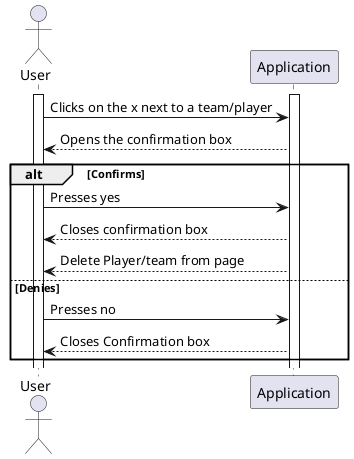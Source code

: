 @startuml createTournament

actor User as U
participant Application as A

activate U
activate A

U->A: Clicks on the x next to a team/player
A-->U: Opens the confirmation box
alt Confirms
    U->A: Presses yes
    A-->U: Closes confirmation box
    A-->U: Delete Player/team from page
else Denies
    U->A: Presses no
    A-->U: Closes Confirmation box

end



@enduml